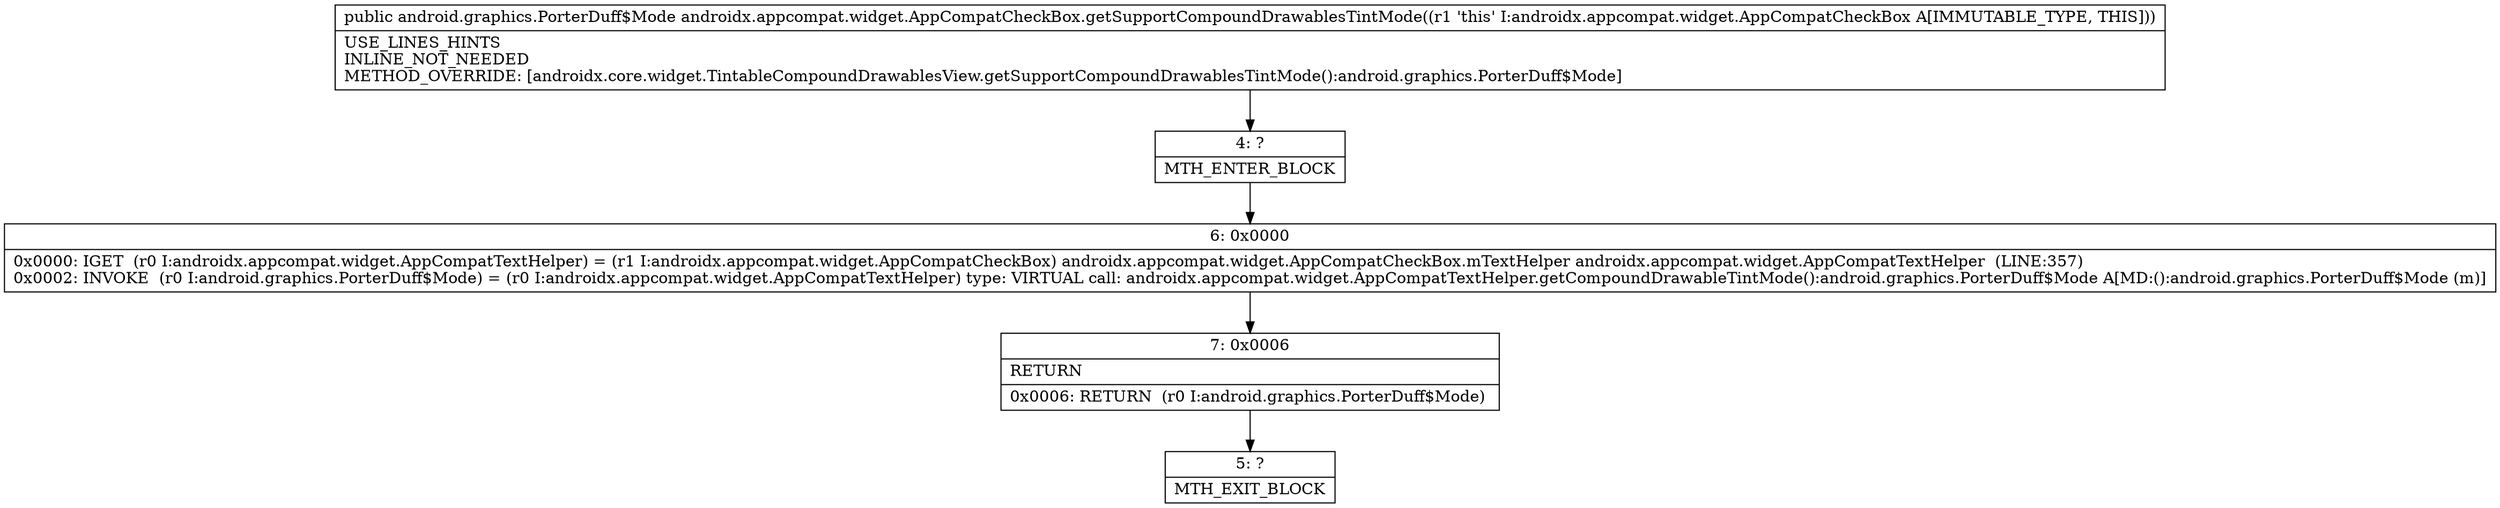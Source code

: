 digraph "CFG forandroidx.appcompat.widget.AppCompatCheckBox.getSupportCompoundDrawablesTintMode()Landroid\/graphics\/PorterDuff$Mode;" {
Node_4 [shape=record,label="{4\:\ ?|MTH_ENTER_BLOCK\l}"];
Node_6 [shape=record,label="{6\:\ 0x0000|0x0000: IGET  (r0 I:androidx.appcompat.widget.AppCompatTextHelper) = (r1 I:androidx.appcompat.widget.AppCompatCheckBox) androidx.appcompat.widget.AppCompatCheckBox.mTextHelper androidx.appcompat.widget.AppCompatTextHelper  (LINE:357)\l0x0002: INVOKE  (r0 I:android.graphics.PorterDuff$Mode) = (r0 I:androidx.appcompat.widget.AppCompatTextHelper) type: VIRTUAL call: androidx.appcompat.widget.AppCompatTextHelper.getCompoundDrawableTintMode():android.graphics.PorterDuff$Mode A[MD:():android.graphics.PorterDuff$Mode (m)]\l}"];
Node_7 [shape=record,label="{7\:\ 0x0006|RETURN\l|0x0006: RETURN  (r0 I:android.graphics.PorterDuff$Mode) \l}"];
Node_5 [shape=record,label="{5\:\ ?|MTH_EXIT_BLOCK\l}"];
MethodNode[shape=record,label="{public android.graphics.PorterDuff$Mode androidx.appcompat.widget.AppCompatCheckBox.getSupportCompoundDrawablesTintMode((r1 'this' I:androidx.appcompat.widget.AppCompatCheckBox A[IMMUTABLE_TYPE, THIS]))  | USE_LINES_HINTS\lINLINE_NOT_NEEDED\lMETHOD_OVERRIDE: [androidx.core.widget.TintableCompoundDrawablesView.getSupportCompoundDrawablesTintMode():android.graphics.PorterDuff$Mode]\l}"];
MethodNode -> Node_4;Node_4 -> Node_6;
Node_6 -> Node_7;
Node_7 -> Node_5;
}

